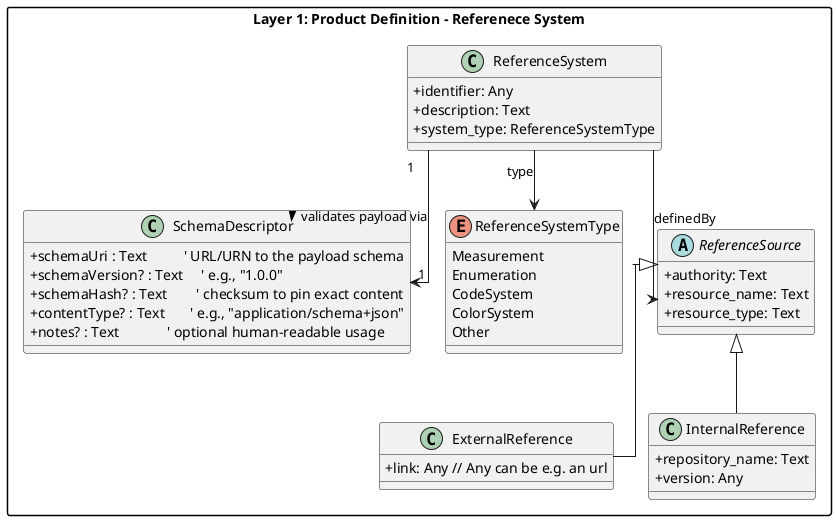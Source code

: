 @startuml Figure 8: Reference System
' title ReferenceSystem – with System Type and Dual Source (External/Internal)

skinparam classAttributeIconSize 0
skinparam linetype ortho
skinparam PackageStyle rectangle
skinparam PackageTitleAlignment center

package "Layer 1: Product Definition - Referenece System" { 
' === Reference System Core Class ===
class ReferenceSystem {
  +identifier: Any
  +description: Text
  +system_type: ReferenceSystemType
}

  class SchemaDescriptor {
    +schemaUri : Text          ' URL/URN to the payload schema
    +schemaVersion? : Text     ' e.g., "1.0.0"
    +schemaHash? : Text        ' checksum to pin exact content
    +contentType? : Text       ' e.g., "application/schema+json"
    +notes? : Text             ' optional human-readable usage
  }

' === Reference System Type Enum ===
enum ReferenceSystemType {
  Measurement
  Enumeration
  CodeSystem
  ColorSystem
  Other
}

' === Abstract Reference Source ===
abstract class ReferenceSource {
  +authority: Text
  +resource_name: Text
  +resource_type: Text
}

' === Subtypes for Reference Sources ===
class ExternalReference {
  +link: Any // Any can be e.g. an url
}

class InternalReference {
  +repository_name: Text
  +version: Any
}

' === Relationships ===
ReferenceSystem --> ReferenceSystemType : type
ReferenceSystem --> ReferenceSource : definedBy
 ReferenceSystem "1" --> "1" SchemaDescriptor : validates payload via >
ReferenceSource <|-- ExternalReference
ReferenceSource <|-- InternalReference

}

@enduml